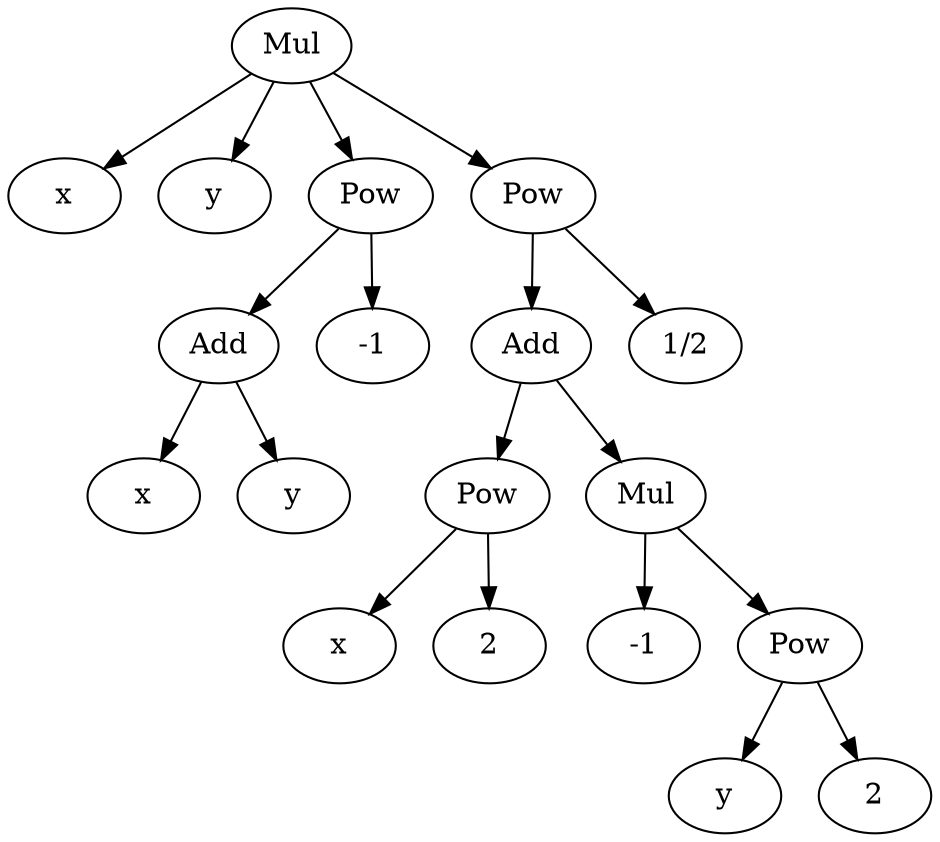 digraph{

# Graph style
"ordering"="out"
"rankdir"="TD"

#########
# Nodes #
#########

"Mul(Symbol(x), Symbol(y), Pow(Add(Symbol(x), Symbol(y)), NegativeOne()), Pow(Add(Pow(Symbol(x), Integer(2)), Mul(NegativeOne(), Pow(Symbol(y), Integer(2)))), Half()))_()" ["color"="black", "label"="Mul", "shape"="ellipse"];
"Symbol(x)_(0,)" ["color"="black", "label"="x", "shape"="ellipse"];
"Symbol(y)_(1,)" ["color"="black", "label"="y", "shape"="ellipse"];
"Pow(Add(Symbol(x), Symbol(y)), NegativeOne())_(2,)" ["color"="black", "label"="Pow", "shape"="ellipse"];
"Add(Symbol(x), Symbol(y))_(2, 0)" ["color"="black", "label"="Add", "shape"="ellipse"];
"Symbol(x)_(2, 0, 0)" ["color"="black", "label"="x", "shape"="ellipse"];
"Symbol(y)_(2, 0, 1)" ["color"="black", "label"="y", "shape"="ellipse"];
"NegativeOne()_(2, 1)" ["color"="black", "label"="-1", "shape"="ellipse"];
"Pow(Add(Pow(Symbol(x), Integer(2)), Mul(NegativeOne(), Pow(Symbol(y), Integer(2)))), Half())_(3,)" ["color"="black", "label"="Pow", "shape"="ellipse"];
"Add(Pow(Symbol(x), Integer(2)), Mul(NegativeOne(), Pow(Symbol(y), Integer(2))))_(3, 0)" ["color"="black", "label"="Add", "shape"="ellipse"];
"Pow(Symbol(x), Integer(2))_(3, 0, 0)" ["color"="black", "label"="Pow", "shape"="ellipse"];
"Symbol(x)_(3, 0, 0, 0)" ["color"="black", "label"="x", "shape"="ellipse"];
"Integer(2)_(3, 0, 0, 1)" ["color"="black", "label"="2", "shape"="ellipse"];
"Mul(NegativeOne(), Pow(Symbol(y), Integer(2)))_(3, 0, 1)" ["color"="black", "label"="Mul", "shape"="ellipse"];
"NegativeOne()_(3, 0, 1, 0)" ["color"="black", "label"="-1", "shape"="ellipse"];
"Pow(Symbol(y), Integer(2))_(3, 0, 1, 1)" ["color"="black", "label"="Pow", "shape"="ellipse"];
"Symbol(y)_(3, 0, 1, 1, 0)" ["color"="black", "label"="y", "shape"="ellipse"];
"Integer(2)_(3, 0, 1, 1, 1)" ["color"="black", "label"="2", "shape"="ellipse"];
"Half()_(3, 1)" ["color"="black", "label"="1/2", "shape"="ellipse"];

#########
# Edges #
#########

"Mul(Symbol(x), Symbol(y), Pow(Add(Symbol(x), Symbol(y)), NegativeOne()), Pow(Add(Pow(Symbol(x), Integer(2)), Mul(NegativeOne(), Pow(Symbol(y), Integer(2)))), Half()))_()" -> "Symbol(x)_(0,)";
"Mul(Symbol(x), Symbol(y), Pow(Add(Symbol(x), Symbol(y)), NegativeOne()), Pow(Add(Pow(Symbol(x), Integer(2)), Mul(NegativeOne(), Pow(Symbol(y), Integer(2)))), Half()))_()" -> "Symbol(y)_(1,)";
"Mul(Symbol(x), Symbol(y), Pow(Add(Symbol(x), Symbol(y)), NegativeOne()), Pow(Add(Pow(Symbol(x), Integer(2)), Mul(NegativeOne(), Pow(Symbol(y), Integer(2)))), Half()))_()" -> "Pow(Add(Symbol(x), Symbol(y)), NegativeOne())_(2,)";
"Mul(Symbol(x), Symbol(y), Pow(Add(Symbol(x), Symbol(y)), NegativeOne()), Pow(Add(Pow(Symbol(x), Integer(2)), Mul(NegativeOne(), Pow(Symbol(y), Integer(2)))), Half()))_()" -> "Pow(Add(Pow(Symbol(x), Integer(2)), Mul(NegativeOne(), Pow(Symbol(y), Integer(2)))), Half())_(3,)";
"Pow(Add(Symbol(x), Symbol(y)), NegativeOne())_(2,)" -> "Add(Symbol(x), Symbol(y))_(2, 0)";
"Pow(Add(Symbol(x), Symbol(y)), NegativeOne())_(2,)" -> "NegativeOne()_(2, 1)";
"Add(Symbol(x), Symbol(y))_(2, 0)" -> "Symbol(x)_(2, 0, 0)";
"Add(Symbol(x), Symbol(y))_(2, 0)" -> "Symbol(y)_(2, 0, 1)";
"Pow(Add(Pow(Symbol(x), Integer(2)), Mul(NegativeOne(), Pow(Symbol(y), Integer(2)))), Half())_(3,)" -> "Add(Pow(Symbol(x), Integer(2)), Mul(NegativeOne(), Pow(Symbol(y), Integer(2))))_(3, 0)";
"Pow(Add(Pow(Symbol(x), Integer(2)), Mul(NegativeOne(), Pow(Symbol(y), Integer(2)))), Half())_(3,)" -> "Half()_(3, 1)";
"Add(Pow(Symbol(x), Integer(2)), Mul(NegativeOne(), Pow(Symbol(y), Integer(2))))_(3, 0)" -> "Pow(Symbol(x), Integer(2))_(3, 0, 0)";
"Add(Pow(Symbol(x), Integer(2)), Mul(NegativeOne(), Pow(Symbol(y), Integer(2))))_(3, 0)" -> "Mul(NegativeOne(), Pow(Symbol(y), Integer(2)))_(3, 0, 1)";
"Pow(Symbol(x), Integer(2))_(3, 0, 0)" -> "Symbol(x)_(3, 0, 0, 0)";
"Pow(Symbol(x), Integer(2))_(3, 0, 0)" -> "Integer(2)_(3, 0, 0, 1)";
"Mul(NegativeOne(), Pow(Symbol(y), Integer(2)))_(3, 0, 1)" -> "NegativeOne()_(3, 0, 1, 0)";
"Mul(NegativeOne(), Pow(Symbol(y), Integer(2)))_(3, 0, 1)" -> "Pow(Symbol(y), Integer(2))_(3, 0, 1, 1)";
"Pow(Symbol(y), Integer(2))_(3, 0, 1, 1)" -> "Symbol(y)_(3, 0, 1, 1, 0)";
"Pow(Symbol(y), Integer(2))_(3, 0, 1, 1)" -> "Integer(2)_(3, 0, 1, 1, 1)";
}

